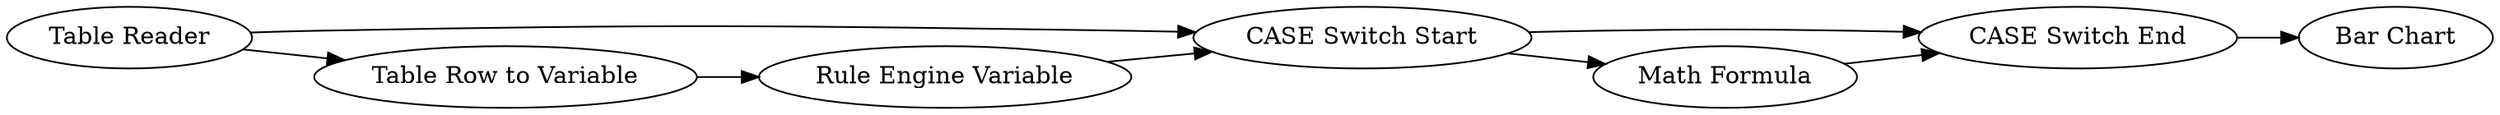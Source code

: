 digraph {
	"7067842270910982623_385" [label="CASE Switch Start"]
	"7067842270910982623_384" [label="Bar Chart"]
	"7067842270910982623_387" [label="Table Row to Variable"]
	"7067842270910982623_386" [label="CASE Switch End"]
	"7067842270910982623_388" [label="Rule Engine Variable"]
	"7067842270910982623_383" [label="Table Reader"]
	"7067842270910982623_23" [label="Math Formula"]
	"7067842270910982623_387" -> "7067842270910982623_388"
	"7067842270910982623_23" -> "7067842270910982623_386"
	"7067842270910982623_388" -> "7067842270910982623_385"
	"7067842270910982623_385" -> "7067842270910982623_386"
	"7067842270910982623_386" -> "7067842270910982623_384"
	"7067842270910982623_385" -> "7067842270910982623_23"
	"7067842270910982623_383" -> "7067842270910982623_387"
	"7067842270910982623_383" -> "7067842270910982623_385"
	rankdir=LR
}
